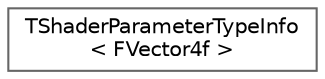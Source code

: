 digraph "Graphical Class Hierarchy"
{
 // INTERACTIVE_SVG=YES
 // LATEX_PDF_SIZE
  bgcolor="transparent";
  edge [fontname=Helvetica,fontsize=10,labelfontname=Helvetica,labelfontsize=10];
  node [fontname=Helvetica,fontsize=10,shape=box,height=0.2,width=0.4];
  rankdir="LR";
  Node0 [id="Node000000",label="TShaderParameterTypeInfo\l\< FVector4f \>",height=0.2,width=0.4,color="grey40", fillcolor="white", style="filled",URL="$d3/dd2/structTShaderParameterTypeInfo_3_01FVector4f_01_4.html",tooltip=" "];
}
